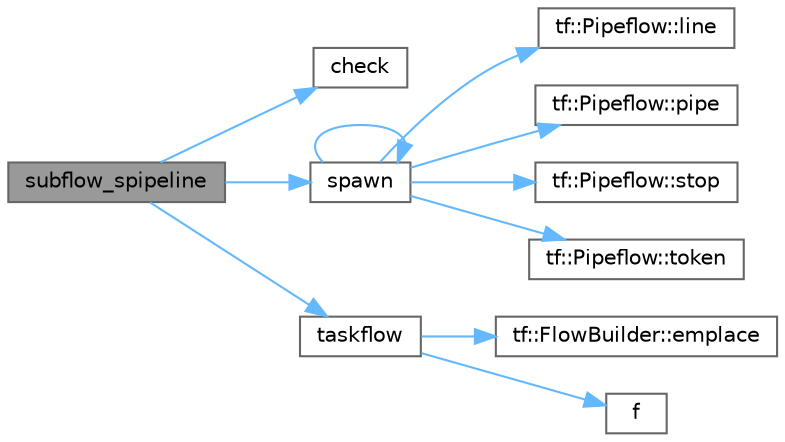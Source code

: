digraph "subflow_spipeline"
{
 // LATEX_PDF_SIZE
  bgcolor="transparent";
  edge [fontname=Helvetica,fontsize=10,labelfontname=Helvetica,labelfontsize=10];
  node [fontname=Helvetica,fontsize=10,shape=box,height=0.2,width=0.4];
  rankdir="LR";
  Node1 [id="Node000001",label="subflow_spipeline",height=0.2,width=0.4,color="gray40", fillcolor="grey60", style="filled", fontcolor="black",tooltip=" "];
  Node1 -> Node2 [id="edge1_Node000001_Node000002",color="steelblue1",style="solid",tooltip=" "];
  Node2 [id="Node000002",label="check",height=0.2,width=0.4,color="grey40", fillcolor="white", style="filled",URL="$fastmath_8cpp.html#a1a1a6699085ce0fcd8a4602ac7404e72",tooltip=" "];
  Node1 -> Node3 [id="edge2_Node000001_Node000003",color="steelblue1",style="solid",tooltip=" "];
  Node3 [id="Node000003",label="spawn",height=0.2,width=0.4,color="grey40", fillcolor="white", style="filled",URL="$test__scalable__pipelines_8cpp.html#a28d67ed972e7388aae4da7bffe20d7b2",tooltip=" "];
  Node3 -> Node4 [id="edge3_Node000003_Node000004",color="steelblue1",style="solid",tooltip=" "];
  Node4 [id="Node000004",label="tf::Pipeflow::line",height=0.2,width=0.4,color="grey40", fillcolor="white", style="filled",URL="$classtf_1_1_pipeflow.html#afee054e6a99965d4b3e36ff903227e6c",tooltip="queries the line identifier of the present token"];
  Node3 -> Node5 [id="edge4_Node000003_Node000005",color="steelblue1",style="solid",tooltip=" "];
  Node5 [id="Node000005",label="tf::Pipeflow::pipe",height=0.2,width=0.4,color="grey40", fillcolor="white", style="filled",URL="$classtf_1_1_pipeflow.html#a4914c1f381a3016e98285b019cf60d6d",tooltip="queries the pipe identifier of the present token"];
  Node3 -> Node3 [id="edge5_Node000003_Node000003",color="steelblue1",style="solid",tooltip=" "];
  Node3 -> Node6 [id="edge6_Node000003_Node000006",color="steelblue1",style="solid",tooltip=" "];
  Node6 [id="Node000006",label="tf::Pipeflow::stop",height=0.2,width=0.4,color="grey40", fillcolor="white", style="filled",URL="$classtf_1_1_pipeflow.html#a830b7f204cb87fff17e8d424918d9453",tooltip="stops the pipeline scheduling"];
  Node3 -> Node7 [id="edge7_Node000003_Node000007",color="steelblue1",style="solid",tooltip=" "];
  Node7 [id="Node000007",label="tf::Pipeflow::token",height=0.2,width=0.4,color="grey40", fillcolor="white", style="filled",URL="$classtf_1_1_pipeflow.html#a295e5d884665c076f4ef5d78139f7c51",tooltip="queries the token identifier"];
  Node1 -> Node8 [id="edge8_Node000001_Node000008",color="steelblue1",style="solid",tooltip=" "];
  Node8 [id="Node000008",label="taskflow",height=0.2,width=0.4,color="grey40", fillcolor="white", style="filled",URL="$sandbox_2jacobi_2taskflow_8cpp.html#a47af48e377b7c0ac855c12acd5b69b1e",tooltip=" "];
  Node8 -> Node9 [id="edge9_Node000008_Node000009",color="steelblue1",style="solid",tooltip=" "];
  Node9 [id="Node000009",label="tf::FlowBuilder::emplace",height=0.2,width=0.4,color="grey40", fillcolor="white", style="filled",URL="$classtf_1_1_flow_builder.html#a60d7a666cab71ecfa3010b2efb0d6b57",tooltip="creates a static task"];
  Node8 -> Node10 [id="edge10_Node000008_Node000010",color="steelblue1",style="solid",tooltip=" "];
  Node10 [id="Node000010",label="f",height=0.2,width=0.4,color="grey40", fillcolor="white", style="filled",URL="$cxx11__tensor__map_8cpp.html#a7f507fea02198f6cb81c86640c7b1a4e",tooltip=" "];
}
